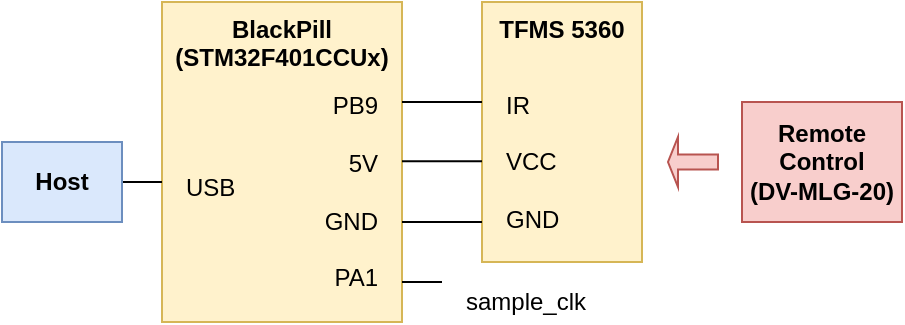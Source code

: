 <mxfile version="21.6.8" type="device">
  <diagram name="Page-1" id="nmx2QEf_UrKVsQiAad-_">
    <mxGraphModel dx="797" dy="485" grid="1" gridSize="10" guides="1" tooltips="1" connect="1" arrows="1" fold="1" page="1" pageScale="1" pageWidth="850" pageHeight="1100" math="0" shadow="0">
      <root>
        <mxCell id="0" />
        <mxCell id="1" parent="0" />
        <mxCell id="ngGNSmnJ4l0yn3No9_Eo-13" value="sample_clk" style="rounded=0;whiteSpace=wrap;html=1;align=left;fillColor=none;strokeColor=none;" parent="1" vertex="1">
          <mxGeometry x="310" y="220" width="80" height="20" as="geometry" />
        </mxCell>
        <mxCell id="ngGNSmnJ4l0yn3No9_Eo-1" value="BlackPill&lt;br&gt;(STM32F401CCUx)" style="rounded=0;whiteSpace=wrap;html=1;verticalAlign=top;fontStyle=1;fillColor=#fff2cc;strokeColor=#d6b656;" parent="1" vertex="1">
          <mxGeometry x="160" y="80" width="120" height="160" as="geometry" />
        </mxCell>
        <mxCell id="ngGNSmnJ4l0yn3No9_Eo-2" value="TFMS 5360" style="rounded=0;whiteSpace=wrap;html=1;verticalAlign=top;fontStyle=1;fillColor=#fff2cc;strokeColor=#d6b656;" parent="1" vertex="1">
          <mxGeometry x="320" y="80" width="80" height="130" as="geometry" />
        </mxCell>
        <mxCell id="ngGNSmnJ4l0yn3No9_Eo-4" value="PB9&lt;br&gt;&lt;br&gt;5V&lt;br&gt;&lt;br&gt;GND&lt;br&gt;&lt;br&gt;PA1" style="rounded=0;whiteSpace=wrap;html=1;align=right;fillColor=none;strokeColor=none;" parent="1" vertex="1">
          <mxGeometry x="170" y="120" width="100" height="110" as="geometry" />
        </mxCell>
        <mxCell id="ngGNSmnJ4l0yn3No9_Eo-5" value="IR&lt;br&gt;&lt;br&gt;VCC&lt;br&gt;&lt;br&gt;GND" style="rounded=0;whiteSpace=wrap;html=1;align=left;fillColor=none;strokeColor=none;" parent="1" vertex="1">
          <mxGeometry x="330" y="120" width="60" height="80" as="geometry" />
        </mxCell>
        <mxCell id="ngGNSmnJ4l0yn3No9_Eo-9" value="" style="endArrow=none;html=1;rounded=0;" parent="1" edge="1">
          <mxGeometry width="50" height="50" relative="1" as="geometry">
            <mxPoint x="280" y="130" as="sourcePoint" />
            <mxPoint x="320" y="130" as="targetPoint" />
          </mxGeometry>
        </mxCell>
        <mxCell id="ngGNSmnJ4l0yn3No9_Eo-10" value="" style="endArrow=none;html=1;rounded=0;" parent="1" edge="1">
          <mxGeometry width="50" height="50" relative="1" as="geometry">
            <mxPoint x="280" y="159.66" as="sourcePoint" />
            <mxPoint x="320" y="159.66" as="targetPoint" />
          </mxGeometry>
        </mxCell>
        <mxCell id="ngGNSmnJ4l0yn3No9_Eo-11" value="" style="endArrow=none;html=1;rounded=0;" parent="1" edge="1">
          <mxGeometry width="50" height="50" relative="1" as="geometry">
            <mxPoint x="280" y="190" as="sourcePoint" />
            <mxPoint x="320" y="190" as="targetPoint" />
          </mxGeometry>
        </mxCell>
        <mxCell id="ngGNSmnJ4l0yn3No9_Eo-12" value="" style="endArrow=none;html=1;rounded=0;" parent="1" edge="1">
          <mxGeometry width="50" height="50" relative="1" as="geometry">
            <mxPoint x="280" y="220" as="sourcePoint" />
            <mxPoint x="300" y="220" as="targetPoint" />
          </mxGeometry>
        </mxCell>
        <mxCell id="ngGNSmnJ4l0yn3No9_Eo-14" value="USB" style="rounded=0;whiteSpace=wrap;html=1;align=left;fillColor=none;strokeColor=none;" parent="1" vertex="1">
          <mxGeometry x="170" y="135" width="60" height="75" as="geometry" />
        </mxCell>
        <mxCell id="ngGNSmnJ4l0yn3No9_Eo-15" value="" style="endArrow=none;html=1;rounded=0;" parent="1" edge="1">
          <mxGeometry width="50" height="50" relative="1" as="geometry">
            <mxPoint x="140" y="170" as="sourcePoint" />
            <mxPoint x="160" y="170" as="targetPoint" />
          </mxGeometry>
        </mxCell>
        <mxCell id="ccUpjIYGwr14sUhAeVsp-1" value="Host" style="rounded=0;whiteSpace=wrap;html=1;verticalAlign=middle;fontStyle=1;fillColor=#dae8fc;strokeColor=#6c8ebf;" vertex="1" parent="1">
          <mxGeometry x="80" y="150" width="60" height="40" as="geometry" />
        </mxCell>
        <mxCell id="ccUpjIYGwr14sUhAeVsp-2" value="Remote Control&lt;br&gt;(DV-MLG-20)" style="rounded=0;whiteSpace=wrap;html=1;verticalAlign=middle;fontStyle=1;fillColor=#f8cecc;strokeColor=#b85450;" vertex="1" parent="1">
          <mxGeometry x="450" y="130" width="80" height="60" as="geometry" />
        </mxCell>
        <mxCell id="ccUpjIYGwr14sUhAeVsp-3" value="" style="shape=singleArrow;direction=west;whiteSpace=wrap;html=1;fillColor=#f8cecc;strokeColor=#b85450;" vertex="1" parent="1">
          <mxGeometry x="413" y="147.5" width="25" height="25" as="geometry" />
        </mxCell>
      </root>
    </mxGraphModel>
  </diagram>
</mxfile>
